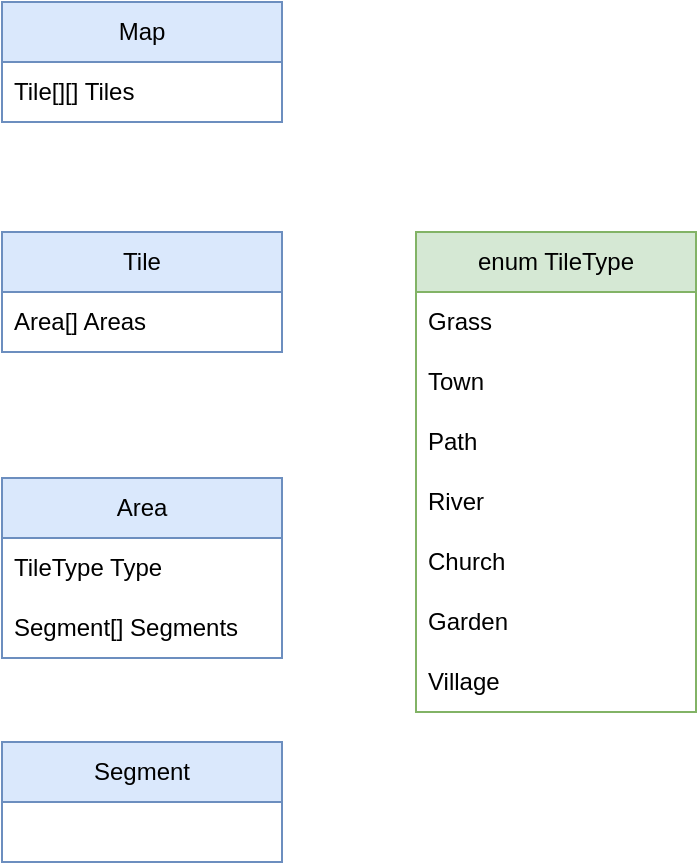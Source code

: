 <mxfile version="24.2.1" type="device">
  <diagram name="Strona-1" id="B-zutVvVXwcspO-ys_SQ">
    <mxGraphModel dx="1195" dy="643" grid="0" gridSize="10" guides="1" tooltips="1" connect="1" arrows="1" fold="1" page="1" pageScale="1" pageWidth="827" pageHeight="1169" math="0" shadow="0">
      <root>
        <mxCell id="0" />
        <mxCell id="1" parent="0" />
        <mxCell id="cMrrbNugvMWYoG1oWMSy-1" value="Tile" style="swimlane;fontStyle=0;childLayout=stackLayout;horizontal=1;startSize=30;horizontalStack=0;resizeParent=1;resizeParentMax=0;resizeLast=0;collapsible=1;marginBottom=0;whiteSpace=wrap;html=1;fillColor=#dae8fc;strokeColor=#6c8ebf;" vertex="1" parent="1">
          <mxGeometry x="214" y="270" width="140" height="60" as="geometry" />
        </mxCell>
        <mxCell id="cMrrbNugvMWYoG1oWMSy-2" value="Area[] Areas" style="text;strokeColor=none;fillColor=none;align=left;verticalAlign=middle;spacingLeft=4;spacingRight=4;overflow=hidden;points=[[0,0.5],[1,0.5]];portConstraint=eastwest;rotatable=0;whiteSpace=wrap;html=1;" vertex="1" parent="cMrrbNugvMWYoG1oWMSy-1">
          <mxGeometry y="30" width="140" height="30" as="geometry" />
        </mxCell>
        <mxCell id="cMrrbNugvMWYoG1oWMSy-8" value="enum TileType" style="swimlane;fontStyle=0;childLayout=stackLayout;horizontal=1;startSize=30;horizontalStack=0;resizeParent=1;resizeParentMax=0;resizeLast=0;collapsible=1;marginBottom=0;whiteSpace=wrap;html=1;fillColor=#d5e8d4;strokeColor=#82b366;" vertex="1" parent="1">
          <mxGeometry x="421" y="270" width="140" height="240" as="geometry" />
        </mxCell>
        <mxCell id="cMrrbNugvMWYoG1oWMSy-9" value="Grass" style="text;strokeColor=none;fillColor=none;align=left;verticalAlign=middle;spacingLeft=4;spacingRight=4;overflow=hidden;points=[[0,0.5],[1,0.5]];portConstraint=eastwest;rotatable=0;whiteSpace=wrap;html=1;" vertex="1" parent="cMrrbNugvMWYoG1oWMSy-8">
          <mxGeometry y="30" width="140" height="30" as="geometry" />
        </mxCell>
        <mxCell id="cMrrbNugvMWYoG1oWMSy-10" value="Town" style="text;strokeColor=none;fillColor=none;align=left;verticalAlign=middle;spacingLeft=4;spacingRight=4;overflow=hidden;points=[[0,0.5],[1,0.5]];portConstraint=eastwest;rotatable=0;whiteSpace=wrap;html=1;" vertex="1" parent="cMrrbNugvMWYoG1oWMSy-8">
          <mxGeometry y="60" width="140" height="30" as="geometry" />
        </mxCell>
        <mxCell id="cMrrbNugvMWYoG1oWMSy-11" value="Path" style="text;strokeColor=none;fillColor=none;align=left;verticalAlign=middle;spacingLeft=4;spacingRight=4;overflow=hidden;points=[[0,0.5],[1,0.5]];portConstraint=eastwest;rotatable=0;whiteSpace=wrap;html=1;" vertex="1" parent="cMrrbNugvMWYoG1oWMSy-8">
          <mxGeometry y="90" width="140" height="30" as="geometry" />
        </mxCell>
        <mxCell id="cMrrbNugvMWYoG1oWMSy-12" value="River" style="text;strokeColor=none;fillColor=none;align=left;verticalAlign=middle;spacingLeft=4;spacingRight=4;overflow=hidden;points=[[0,0.5],[1,0.5]];portConstraint=eastwest;rotatable=0;whiteSpace=wrap;html=1;" vertex="1" parent="cMrrbNugvMWYoG1oWMSy-8">
          <mxGeometry y="120" width="140" height="30" as="geometry" />
        </mxCell>
        <mxCell id="cMrrbNugvMWYoG1oWMSy-13" value="Church" style="text;strokeColor=none;fillColor=none;align=left;verticalAlign=middle;spacingLeft=4;spacingRight=4;overflow=hidden;points=[[0,0.5],[1,0.5]];portConstraint=eastwest;rotatable=0;whiteSpace=wrap;html=1;" vertex="1" parent="cMrrbNugvMWYoG1oWMSy-8">
          <mxGeometry y="150" width="140" height="30" as="geometry" />
        </mxCell>
        <mxCell id="cMrrbNugvMWYoG1oWMSy-14" value="Garden" style="text;strokeColor=none;fillColor=none;align=left;verticalAlign=middle;spacingLeft=4;spacingRight=4;overflow=hidden;points=[[0,0.5],[1,0.5]];portConstraint=eastwest;rotatable=0;whiteSpace=wrap;html=1;" vertex="1" parent="cMrrbNugvMWYoG1oWMSy-8">
          <mxGeometry y="180" width="140" height="30" as="geometry" />
        </mxCell>
        <mxCell id="cMrrbNugvMWYoG1oWMSy-22" value="Village" style="text;strokeColor=none;fillColor=none;align=left;verticalAlign=middle;spacingLeft=4;spacingRight=4;overflow=hidden;points=[[0,0.5],[1,0.5]];portConstraint=eastwest;rotatable=0;whiteSpace=wrap;html=1;" vertex="1" parent="cMrrbNugvMWYoG1oWMSy-8">
          <mxGeometry y="210" width="140" height="30" as="geometry" />
        </mxCell>
        <mxCell id="cMrrbNugvMWYoG1oWMSy-17" value="Area" style="swimlane;fontStyle=0;childLayout=stackLayout;horizontal=1;startSize=30;horizontalStack=0;resizeParent=1;resizeParentMax=0;resizeLast=0;collapsible=1;marginBottom=0;whiteSpace=wrap;html=1;fillColor=#dae8fc;strokeColor=#6c8ebf;" vertex="1" parent="1">
          <mxGeometry x="214" y="393" width="140" height="90" as="geometry" />
        </mxCell>
        <mxCell id="cMrrbNugvMWYoG1oWMSy-18" value="TileType Type" style="text;strokeColor=none;fillColor=none;align=left;verticalAlign=middle;spacingLeft=4;spacingRight=4;overflow=hidden;points=[[0,0.5],[1,0.5]];portConstraint=eastwest;rotatable=0;whiteSpace=wrap;html=1;" vertex="1" parent="cMrrbNugvMWYoG1oWMSy-17">
          <mxGeometry y="30" width="140" height="30" as="geometry" />
        </mxCell>
        <mxCell id="cMrrbNugvMWYoG1oWMSy-19" value="Segment[] Segments" style="text;strokeColor=none;fillColor=none;align=left;verticalAlign=middle;spacingLeft=4;spacingRight=4;overflow=hidden;points=[[0,0.5],[1,0.5]];portConstraint=eastwest;rotatable=0;whiteSpace=wrap;html=1;" vertex="1" parent="cMrrbNugvMWYoG1oWMSy-17">
          <mxGeometry y="60" width="140" height="30" as="geometry" />
        </mxCell>
        <mxCell id="cMrrbNugvMWYoG1oWMSy-20" value="Segment" style="swimlane;fontStyle=0;childLayout=stackLayout;horizontal=1;startSize=30;horizontalStack=0;resizeParent=1;resizeParentMax=0;resizeLast=0;collapsible=1;marginBottom=0;whiteSpace=wrap;html=1;fillColor=#dae8fc;strokeColor=#6c8ebf;" vertex="1" parent="1">
          <mxGeometry x="214" y="525" width="140" height="60" as="geometry" />
        </mxCell>
        <mxCell id="cMrrbNugvMWYoG1oWMSy-23" value="Map" style="swimlane;fontStyle=0;childLayout=stackLayout;horizontal=1;startSize=30;horizontalStack=0;resizeParent=1;resizeParentMax=0;resizeLast=0;collapsible=1;marginBottom=0;whiteSpace=wrap;html=1;fillColor=#dae8fc;strokeColor=#6c8ebf;" vertex="1" parent="1">
          <mxGeometry x="214" y="155" width="140" height="60" as="geometry" />
        </mxCell>
        <mxCell id="cMrrbNugvMWYoG1oWMSy-24" value="Tile[][] Tiles" style="text;strokeColor=none;fillColor=none;align=left;verticalAlign=middle;spacingLeft=4;spacingRight=4;overflow=hidden;points=[[0,0.5],[1,0.5]];portConstraint=eastwest;rotatable=0;whiteSpace=wrap;html=1;" vertex="1" parent="cMrrbNugvMWYoG1oWMSy-23">
          <mxGeometry y="30" width="140" height="30" as="geometry" />
        </mxCell>
      </root>
    </mxGraphModel>
  </diagram>
</mxfile>

